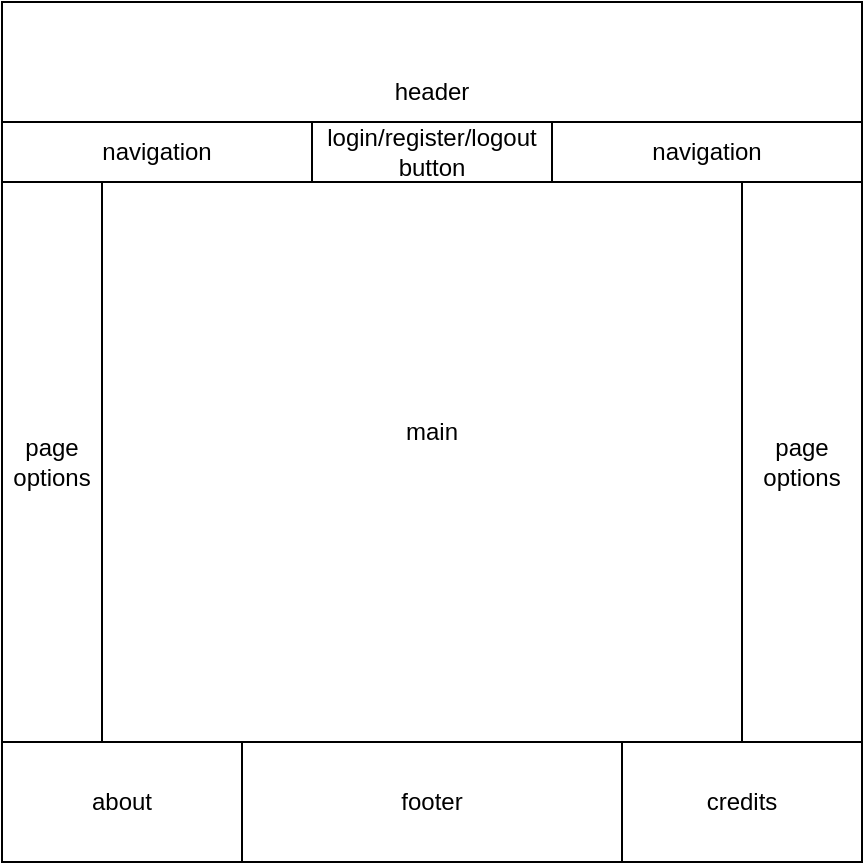 <mxfile version="22.0.5" type="device">
  <diagram name="Pagina-1" id="iqH-jSD8k4hSVCIKKG_X">
    <mxGraphModel dx="1034" dy="434" grid="1" gridSize="10" guides="1" tooltips="1" connect="1" arrows="1" fold="1" page="1" pageScale="1" pageWidth="827" pageHeight="1169" math="0" shadow="0">
      <root>
        <mxCell id="0" />
        <mxCell id="1" parent="0" />
        <mxCell id="rhPHLrmrAT9WHnBHylJ9-1" value="main" style="whiteSpace=wrap;html=1;aspect=fixed;" vertex="1" parent="1">
          <mxGeometry x="240" y="60" width="430" height="430" as="geometry" />
        </mxCell>
        <mxCell id="rhPHLrmrAT9WHnBHylJ9-3" value="header" style="rounded=0;whiteSpace=wrap;html=1;" vertex="1" parent="1">
          <mxGeometry x="240" y="60" width="430" height="90" as="geometry" />
        </mxCell>
        <mxCell id="rhPHLrmrAT9WHnBHylJ9-4" value="footer" style="rounded=0;whiteSpace=wrap;html=1;" vertex="1" parent="1">
          <mxGeometry x="240" y="430" width="430" height="60" as="geometry" />
        </mxCell>
        <mxCell id="rhPHLrmrAT9WHnBHylJ9-5" value="" style="rounded=0;whiteSpace=wrap;html=1;" vertex="1" parent="1">
          <mxGeometry x="240" y="120" width="430" height="30" as="geometry" />
        </mxCell>
        <mxCell id="rhPHLrmrAT9WHnBHylJ9-6" value="about" style="rounded=0;whiteSpace=wrap;html=1;" vertex="1" parent="1">
          <mxGeometry x="240" y="430" width="120" height="60" as="geometry" />
        </mxCell>
        <mxCell id="rhPHLrmrAT9WHnBHylJ9-7" value="credits" style="rounded=0;whiteSpace=wrap;html=1;" vertex="1" parent="1">
          <mxGeometry x="550" y="430" width="120" height="60" as="geometry" />
        </mxCell>
        <mxCell id="rhPHLrmrAT9WHnBHylJ9-8" value="page options" style="rounded=0;whiteSpace=wrap;html=1;" vertex="1" parent="1">
          <mxGeometry x="240" y="150" width="50" height="280" as="geometry" />
        </mxCell>
        <mxCell id="rhPHLrmrAT9WHnBHylJ9-9" value="page options" style="rounded=0;whiteSpace=wrap;html=1;" vertex="1" parent="1">
          <mxGeometry x="610" y="150" width="60" height="280" as="geometry" />
        </mxCell>
        <mxCell id="rhPHLrmrAT9WHnBHylJ9-10" value="login/register/logout button" style="rounded=0;whiteSpace=wrap;html=1;" vertex="1" parent="1">
          <mxGeometry x="395" y="120" width="120" height="30" as="geometry" />
        </mxCell>
        <mxCell id="rhPHLrmrAT9WHnBHylJ9-11" value="navigation" style="rounded=0;whiteSpace=wrap;html=1;" vertex="1" parent="1">
          <mxGeometry x="240" y="120" width="155" height="30" as="geometry" />
        </mxCell>
        <mxCell id="rhPHLrmrAT9WHnBHylJ9-12" value="navigation" style="rounded=0;whiteSpace=wrap;html=1;" vertex="1" parent="1">
          <mxGeometry x="515" y="120" width="155" height="30" as="geometry" />
        </mxCell>
      </root>
    </mxGraphModel>
  </diagram>
</mxfile>
